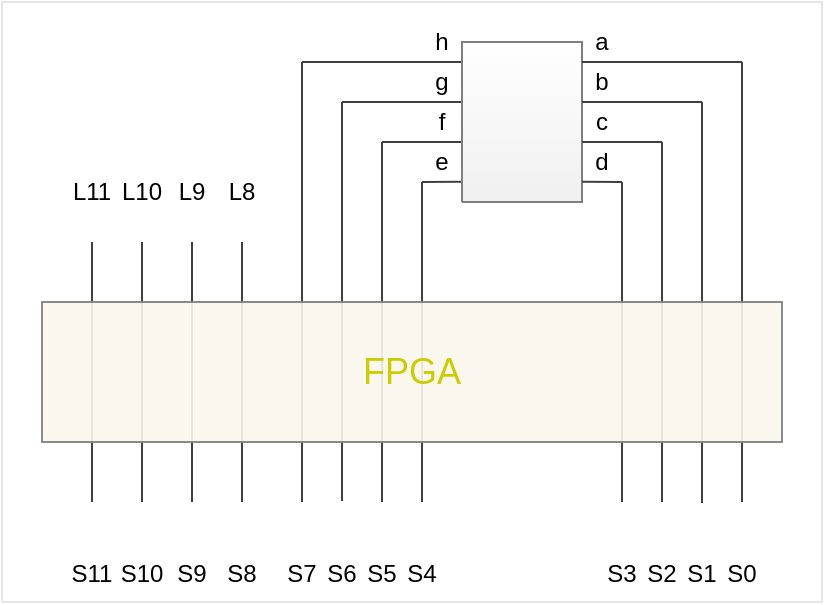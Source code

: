 <mxfile version="20.8.16" type="device"><diagram id="8mEjcbHjGdJaZ5T62jCM" name="Page-1"><mxGraphModel dx="812" dy="475" grid="1" gridSize="10" guides="1" tooltips="1" connect="1" arrows="1" fold="1" page="1" pageScale="1" pageWidth="1169" pageHeight="827" math="0" shadow="0"><root><mxCell id="0"/><mxCell id="R0Ik6hgatOQ9bQxmz_JG-17" value="边界" parent="0"/><mxCell id="R0Ik6hgatOQ9bQxmz_JG-18" style="vsdxID=49;fillColor=none;gradientColor=none;shape=stencil(nZBLDoAgDERP0z3SIyjew0SURgSD+Lu9kMZoXLhwN9O+tukAlrNpJg1SzDH4QW/URgNYgZTkjA4UkwJUgGXng+6DX1zLfmoymdXo17xh5zmRJ6Q42BWCfc2oJfdAr+Yv+AP9Cb7OJ3H/2JG1HNGz/84klThPVCc=);strokeColor=#E6E6E6;points=[];labelBackgroundColor=none;rounded=0;html=1;whiteSpace=wrap;" parent="R0Ik6hgatOQ9bQxmz_JG-17" vertex="1"><mxGeometry x="10" y="10" width="410" height="300" as="geometry"/></mxCell><mxCell id="1" parent="0"/><mxCell id="d71OhHB_xA9opcj9rywB-22" style="vsdxID=17;edgeStyle=none;startArrow=none;endArrow=none;startSize=5;endSize=5;strokeColor=#404040;spacingTop=-1;spacingBottom=-1;spacingLeft=-1;spacingRight=-1;verticalAlign=middle;html=1;labelBackgroundColor=#ffffff;rounded=0;" parent="1" edge="1"><mxGeometry relative="1" as="geometry"><mxPoint as="offset"/><Array as="points"/><mxPoint x="160" y="40" as="sourcePoint"/><mxPoint x="240" y="40" as="targetPoint"/></mxGeometry></mxCell><mxCell id="d71OhHB_xA9opcj9rywB-23" style="vsdxID=19;edgeStyle=none;startArrow=none;endArrow=none;startSize=5;endSize=5;strokeColor=#404040;spacingTop=-1;spacingBottom=-1;spacingLeft=-1;spacingRight=-1;verticalAlign=middle;html=1;labelBackgroundColor=#ffffff;rounded=0;" parent="1" edge="1"><mxGeometry relative="1" as="geometry"><mxPoint as="offset"/><Array as="points"/><mxPoint x="180" y="60" as="sourcePoint"/><mxPoint x="240" y="60" as="targetPoint"/></mxGeometry></mxCell><mxCell id="d71OhHB_xA9opcj9rywB-24" style="vsdxID=21;edgeStyle=none;startArrow=none;endArrow=none;startSize=5;endSize=5;strokeColor=#404040;spacingTop=-1;spacingBottom=-1;spacingLeft=-1;spacingRight=-1;verticalAlign=middle;html=1;labelBackgroundColor=#ffffff;rounded=0;" parent="1" edge="1"><mxGeometry relative="1" as="geometry"><mxPoint as="offset"/><Array as="points"/><mxPoint x="200" y="80" as="sourcePoint"/><mxPoint x="240" y="80" as="targetPoint"/></mxGeometry></mxCell><mxCell id="d71OhHB_xA9opcj9rywB-25" style="vsdxID=23;edgeStyle=none;startArrow=none;endArrow=none;startSize=5;endSize=5;strokeColor=#404040;spacingTop=-1;spacingBottom=-1;spacingLeft=-1;spacingRight=-1;verticalAlign=middle;html=1;labelBackgroundColor=#ffffff;rounded=0;" parent="1" edge="1"><mxGeometry relative="1" as="geometry"><mxPoint as="offset"/><Array as="points"/><mxPoint x="220" y="100" as="sourcePoint"/><mxPoint x="240" y="99.84" as="targetPoint"/></mxGeometry></mxCell><mxCell id="d71OhHB_xA9opcj9rywB-26" value="&lt;div style=&quot;font-size: 1px&quot;&gt;&lt;/div&gt;" style="verticalAlign=middle;align=center;vsdxID=15;fillColor=#f0f0f0;gradientColor=#ffffff;gradientDirection=north;shape=stencil(nZBLDoAgDERP0z3SIyjew0SURgSD+Lu9kMZoXLhwN9O+tukAlrNpJg1SzDH4QW/URgNYgZTkjA4UkwJUgGXng+6DX1zLfmoymdXo17xh5zmRJ6Q42BWCfc2oJfdAr+Yv+AP9Cb7OJ3H/2JG1HNGz/84klThPVCc=);strokeColor=#7f7f7f;spacingTop=-1;spacingBottom=-1;spacingLeft=-1;spacingRight=-1;points=[[1,0.5,0],[0.5,0.5,0],[0.5,0,0]];labelBackgroundColor=none;rounded=0;html=1;whiteSpace=wrap;" parent="1" vertex="1"><mxGeometry x="240" y="30" width="60" height="80" as="geometry"/></mxCell><mxCell id="d71OhHB_xA9opcj9rywB-27" style="vsdxID=51;edgeStyle=none;startArrow=none;endArrow=none;startSize=5;endSize=5;strokeColor=#404040;spacingTop=-1;spacingBottom=-1;spacingLeft=-1;spacingRight=-1;verticalAlign=middle;html=1;labelBackgroundColor=#ffffff;rounded=0;entryX=0.943;entryY=0.002;entryDx=0;entryDy=0;entryPerimeter=0;" parent="1" edge="1"><mxGeometry relative="1" as="geometry"><Array as="points"/><mxPoint x="380" y="40" as="sourcePoint"/><mxPoint x="380" y="160.0" as="targetPoint"/></mxGeometry></mxCell><mxCell id="d71OhHB_xA9opcj9rywB-28" style="vsdxID=54;edgeStyle=none;startArrow=none;endArrow=none;startSize=5;endSize=5;strokeColor=#404040;spacingTop=-1;spacingBottom=-1;spacingLeft=-1;spacingRight=-1;verticalAlign=middle;html=1;labelBackgroundColor=#ffffff;rounded=0;entryX=0.08;entryY=0.002;entryDx=0;entryDy=0;entryPerimeter=0;" parent="1" edge="1"><mxGeometry relative="1" as="geometry"><Array as="points"/><mxPoint x="160" y="40" as="sourcePoint"/><mxPoint x="160" y="160" as="targetPoint"/></mxGeometry></mxCell><mxCell id="d71OhHB_xA9opcj9rywB-29" style="vsdxID=55;edgeStyle=none;startArrow=none;endArrow=none;startSize=5;endSize=5;strokeColor=#404040;spacingTop=-1;spacingBottom=-1;spacingLeft=-1;spacingRight=-1;verticalAlign=middle;html=1;labelBackgroundColor=#ffffff;rounded=0;entryX=0.157;entryY=0.004;entryDx=0;entryDy=0;entryPerimeter=0;" parent="1" edge="1"><mxGeometry relative="1" as="geometry"><Array as="points"/><mxPoint x="180" y="60" as="sourcePoint"/><mxPoint x="180" y="160" as="targetPoint"/></mxGeometry></mxCell><mxCell id="d71OhHB_xA9opcj9rywB-30" style="vsdxID=56;edgeStyle=none;startArrow=none;endArrow=none;startSize=5;endSize=5;strokeColor=#404040;spacingTop=-1;spacingBottom=-1;spacingLeft=-1;spacingRight=-1;verticalAlign=middle;html=1;labelBackgroundColor=#ffffff;rounded=0;entryX=0.233;entryY=-0.004;entryDx=0;entryDy=0;entryPerimeter=0;" parent="1" edge="1"><mxGeometry relative="1" as="geometry"><Array as="points"/><mxPoint x="200" y="80" as="sourcePoint"/><mxPoint x="200" y="160" as="targetPoint"/></mxGeometry></mxCell><mxCell id="d71OhHB_xA9opcj9rywB-31" style="vsdxID=57;edgeStyle=none;startArrow=none;endArrow=none;startSize=5;endSize=5;strokeColor=#404040;spacingTop=-1;spacingBottom=-1;spacingLeft=-1;spacingRight=-1;verticalAlign=middle;html=1;labelBackgroundColor=#ffffff;rounded=0;entryX=0.311;entryY=-0.006;entryDx=0;entryDy=0;entryPerimeter=0;" parent="1" edge="1"><mxGeometry relative="1" as="geometry"><Array as="points"/><mxPoint x="220" y="100" as="sourcePoint"/><mxPoint x="220" y="160" as="targetPoint"/></mxGeometry></mxCell><mxCell id="d71OhHB_xA9opcj9rywB-32" style="vsdxID=58;edgeStyle=none;startArrow=none;endArrow=none;startSize=5;endSize=5;strokeColor=#404040;spacingTop=-1;spacingBottom=-1;spacingLeft=-1;spacingRight=-1;verticalAlign=middle;html=1;labelBackgroundColor=#ffffff;rounded=0;entryX=0.834;entryY=-0.001;entryDx=0;entryDy=0;entryPerimeter=0;" parent="1" edge="1"><mxGeometry relative="1" as="geometry"><Array as="points"/><mxPoint x="340" y="80" as="sourcePoint"/><mxPoint x="340" y="160" as="targetPoint"/></mxGeometry></mxCell><mxCell id="d71OhHB_xA9opcj9rywB-33" style="vsdxID=59;edgeStyle=none;startArrow=none;endArrow=none;startSize=5;endSize=5;strokeColor=#404040;spacingTop=-1;spacingBottom=-1;spacingLeft=-1;spacingRight=-1;verticalAlign=middle;html=1;labelBackgroundColor=#ffffff;rounded=0;entryX=0.694;entryY=-0.003;entryDx=0;entryDy=0;entryPerimeter=0;" parent="1" edge="1"><mxGeometry relative="1" as="geometry"><Array as="points"/><mxPoint x="320" y="100" as="sourcePoint"/><mxPoint x="320" y="160" as="targetPoint"/></mxGeometry></mxCell><mxCell id="d71OhHB_xA9opcj9rywB-34" style="vsdxID=60;edgeStyle=none;startArrow=none;endArrow=none;startSize=5;endSize=5;strokeColor=#404040;spacingTop=-1;spacingBottom=-1;spacingLeft=-1;spacingRight=-1;verticalAlign=middle;html=1;labelBackgroundColor=#ffffff;rounded=0;entryX=0.889;entryY=-0.001;entryDx=0;entryDy=0;entryPerimeter=0;" parent="1" edge="1"><mxGeometry relative="1" as="geometry"><Array as="points"/><mxPoint x="360" y="60" as="sourcePoint"/><mxPoint x="360" y="160" as="targetPoint"/></mxGeometry></mxCell><mxCell id="d71OhHB_xA9opcj9rywB-35" style="vsdxID=31;edgeStyle=none;startArrow=none;endArrow=none;startSize=5;endSize=5;strokeColor=#404040;spacingTop=-1;spacingBottom=-1;spacingLeft=-1;spacingRight=-1;verticalAlign=middle;html=1;labelBackgroundColor=#ffffff;rounded=0;" parent="1" edge="1"><mxGeometry relative="1" as="geometry"><mxPoint as="offset"/><Array as="points"/><mxPoint x="300" y="40" as="sourcePoint"/><mxPoint x="380" y="40" as="targetPoint"/></mxGeometry></mxCell><mxCell id="d71OhHB_xA9opcj9rywB-36" style="vsdxID=33;edgeStyle=none;startArrow=none;endArrow=none;startSize=5;endSize=5;strokeColor=#404040;spacingTop=-1;spacingBottom=-1;spacingLeft=-1;spacingRight=-1;verticalAlign=middle;html=1;labelBackgroundColor=#ffffff;rounded=0;" parent="1" edge="1"><mxGeometry relative="1" as="geometry"><mxPoint as="offset"/><Array as="points"/><mxPoint x="300" y="60" as="sourcePoint"/><mxPoint x="360" y="60" as="targetPoint"/></mxGeometry></mxCell><mxCell id="d71OhHB_xA9opcj9rywB-37" style="vsdxID=35;edgeStyle=none;startArrow=none;endArrow=none;startSize=5;endSize=5;strokeColor=#404040;spacingTop=-1;spacingBottom=-1;spacingLeft=-1;spacingRight=-1;verticalAlign=middle;html=1;labelBackgroundColor=#ffffff;rounded=0;" parent="1" edge="1"><mxGeometry relative="1" as="geometry"><mxPoint as="offset"/><Array as="points"/><mxPoint x="300" y="80" as="sourcePoint"/><mxPoint x="340" y="80" as="targetPoint"/></mxGeometry></mxCell><mxCell id="d71OhHB_xA9opcj9rywB-38" style="vsdxID=37;edgeStyle=none;startArrow=none;endArrow=none;startSize=5;endSize=5;strokeColor=#404040;spacingTop=-1;spacingBottom=-1;spacingLeft=-1;spacingRight=-1;verticalAlign=middle;html=1;labelBackgroundColor=#ffffff;rounded=0;" parent="1" edge="1"><mxGeometry relative="1" as="geometry"><mxPoint as="offset"/><Array as="points"/><mxPoint x="300" y="99.84" as="sourcePoint"/><mxPoint x="320" y="100" as="targetPoint"/></mxGeometry></mxCell><mxCell id="PLf42wu9_qICUalYq4Eu-2" style="vsdxID=51;edgeStyle=none;startArrow=none;endArrow=none;startSize=5;endSize=5;strokeColor=#404040;spacingTop=-1;spacingBottom=-1;spacingLeft=-1;spacingRight=-1;verticalAlign=middle;html=1;labelBackgroundColor=#ffffff;rounded=0;" parent="1" edge="1"><mxGeometry relative="1" as="geometry"><Array as="points"/><mxPoint x="380" y="230" as="sourcePoint"/><mxPoint x="380" y="260" as="targetPoint"/></mxGeometry></mxCell><mxCell id="PLf42wu9_qICUalYq4Eu-3" style="vsdxID=54;edgeStyle=none;startArrow=none;endArrow=none;startSize=5;endSize=5;strokeColor=#404040;spacingTop=-1;spacingBottom=-1;spacingLeft=-1;spacingRight=-1;verticalAlign=middle;html=1;labelBackgroundColor=#ffffff;rounded=0;" parent="1" edge="1"><mxGeometry relative="1" as="geometry"><Array as="points"/><mxPoint x="160" y="230" as="sourcePoint"/><mxPoint x="160" y="260" as="targetPoint"/></mxGeometry></mxCell><mxCell id="PLf42wu9_qICUalYq4Eu-4" style="vsdxID=55;edgeStyle=none;startArrow=none;endArrow=none;startSize=5;endSize=5;strokeColor=#404040;spacingTop=-1;spacingBottom=-1;spacingLeft=-1;spacingRight=-1;verticalAlign=middle;html=1;labelBackgroundColor=#ffffff;rounded=0;" parent="1" edge="1"><mxGeometry relative="1" as="geometry"><Array as="points"/><mxPoint x="180" y="230" as="sourcePoint"/><mxPoint x="180" y="259.5" as="targetPoint"/></mxGeometry></mxCell><mxCell id="PLf42wu9_qICUalYq4Eu-5" style="vsdxID=56;edgeStyle=none;startArrow=none;endArrow=none;startSize=5;endSize=5;strokeColor=#404040;spacingTop=-1;spacingBottom=-1;spacingLeft=-1;spacingRight=-1;verticalAlign=middle;html=1;labelBackgroundColor=#ffffff;rounded=0;" parent="1" edge="1"><mxGeometry relative="1" as="geometry"><Array as="points"/><mxPoint x="200" y="230" as="sourcePoint"/><mxPoint x="200" y="260" as="targetPoint"/></mxGeometry></mxCell><mxCell id="PLf42wu9_qICUalYq4Eu-6" style="vsdxID=57;edgeStyle=none;startArrow=none;endArrow=none;startSize=5;endSize=5;strokeColor=#404040;spacingTop=-1;spacingBottom=-1;spacingLeft=-1;spacingRight=-1;verticalAlign=middle;html=1;labelBackgroundColor=#ffffff;rounded=0;" parent="1" edge="1"><mxGeometry relative="1" as="geometry"><Array as="points"/><mxPoint x="220" y="230" as="sourcePoint"/><mxPoint x="220" y="260" as="targetPoint"/></mxGeometry></mxCell><mxCell id="PLf42wu9_qICUalYq4Eu-7" style="vsdxID=58;edgeStyle=none;startArrow=none;endArrow=none;startSize=5;endSize=5;strokeColor=#404040;spacingTop=-1;spacingBottom=-1;spacingLeft=-1;spacingRight=-1;verticalAlign=middle;html=1;labelBackgroundColor=#ffffff;rounded=0;" parent="1" edge="1"><mxGeometry relative="1" as="geometry"><Array as="points"/><mxPoint x="340" y="230" as="sourcePoint"/><mxPoint x="340" y="260" as="targetPoint"/></mxGeometry></mxCell><mxCell id="PLf42wu9_qICUalYq4Eu-8" style="vsdxID=59;edgeStyle=none;startArrow=none;endArrow=none;startSize=5;endSize=5;strokeColor=#404040;spacingTop=-1;spacingBottom=-1;spacingLeft=-1;spacingRight=-1;verticalAlign=middle;html=1;labelBackgroundColor=#ffffff;rounded=0;" parent="1" edge="1"><mxGeometry relative="1" as="geometry"><Array as="points"/><mxPoint x="320" y="230" as="sourcePoint"/><mxPoint x="320" y="260" as="targetPoint"/></mxGeometry></mxCell><mxCell id="PLf42wu9_qICUalYq4Eu-9" style="vsdxID=60;edgeStyle=none;startArrow=none;endArrow=none;startSize=5;endSize=5;strokeColor=#404040;spacingTop=-1;spacingBottom=-1;spacingLeft=-1;spacingRight=-1;verticalAlign=middle;html=1;labelBackgroundColor=#ffffff;rounded=0;" parent="1" edge="1"><mxGeometry relative="1" as="geometry"><Array as="points"/><mxPoint x="360" y="230" as="sourcePoint"/><mxPoint x="360" y="260.5" as="targetPoint"/></mxGeometry></mxCell><mxCell id="R0Ik6hgatOQ9bQxmz_JG-1" style="vsdxID=51;edgeStyle=none;startArrow=none;endArrow=none;startSize=5;endSize=5;strokeColor=#404040;spacingTop=-1;spacingBottom=-1;spacingLeft=-1;spacingRight=-1;verticalAlign=middle;html=1;labelBackgroundColor=#ffffff;rounded=0;" parent="1" edge="1"><mxGeometry relative="1" as="geometry"><Array as="points"/><mxPoint x="130" y="230" as="sourcePoint"/><mxPoint x="130" y="260" as="targetPoint"/></mxGeometry></mxCell><mxCell id="R0Ik6hgatOQ9bQxmz_JG-2" style="vsdxID=58;edgeStyle=none;startArrow=none;endArrow=none;startSize=5;endSize=5;strokeColor=#404040;spacingTop=-1;spacingBottom=-1;spacingLeft=-1;spacingRight=-1;verticalAlign=middle;html=1;labelBackgroundColor=#ffffff;rounded=0;" parent="1" edge="1"><mxGeometry relative="1" as="geometry"><Array as="points"/><mxPoint x="80" y="230" as="sourcePoint"/><mxPoint x="80" y="260" as="targetPoint"/></mxGeometry></mxCell><mxCell id="R0Ik6hgatOQ9bQxmz_JG-3" style="vsdxID=59;edgeStyle=none;startArrow=none;endArrow=none;startSize=5;endSize=5;strokeColor=#404040;spacingTop=-1;spacingBottom=-1;spacingLeft=-1;spacingRight=-1;verticalAlign=middle;html=1;labelBackgroundColor=#ffffff;rounded=0;" parent="1" edge="1"><mxGeometry relative="1" as="geometry"><Array as="points"/><mxPoint x="55" y="230" as="sourcePoint"/><mxPoint x="55" y="260" as="targetPoint"/></mxGeometry></mxCell><mxCell id="R0Ik6hgatOQ9bQxmz_JG-4" style="vsdxID=60;edgeStyle=none;startArrow=none;endArrow=none;startSize=5;endSize=5;strokeColor=#404040;spacingTop=-1;spacingBottom=-1;spacingLeft=-1;spacingRight=-1;verticalAlign=middle;html=1;labelBackgroundColor=#ffffff;rounded=0;" parent="1" edge="1"><mxGeometry relative="1" as="geometry"><Array as="points"/><mxPoint x="105" y="230" as="sourcePoint"/><mxPoint x="105" y="260" as="targetPoint"/></mxGeometry></mxCell><mxCell id="R0Ik6hgatOQ9bQxmz_JG-5" style="vsdxID=51;edgeStyle=none;startArrow=none;endArrow=none;startSize=5;endSize=5;strokeColor=#404040;spacingTop=-1;spacingBottom=-1;spacingLeft=-1;spacingRight=-1;verticalAlign=middle;html=1;labelBackgroundColor=#ffffff;rounded=0;" parent="1" edge="1"><mxGeometry relative="1" as="geometry"><Array as="points"/><mxPoint x="380" y="160" as="sourcePoint"/><mxPoint x="380" y="230" as="targetPoint"/></mxGeometry></mxCell><mxCell id="R0Ik6hgatOQ9bQxmz_JG-6" style="vsdxID=54;edgeStyle=none;startArrow=none;endArrow=none;startSize=5;endSize=5;strokeColor=#404040;spacingTop=-1;spacingBottom=-1;spacingLeft=-1;spacingRight=-1;verticalAlign=middle;html=1;labelBackgroundColor=#ffffff;rounded=0;" parent="1" edge="1"><mxGeometry relative="1" as="geometry"><Array as="points"/><mxPoint x="160" y="160" as="sourcePoint"/><mxPoint x="160" y="230" as="targetPoint"/></mxGeometry></mxCell><mxCell id="R0Ik6hgatOQ9bQxmz_JG-7" style="vsdxID=55;edgeStyle=none;startArrow=none;endArrow=none;startSize=5;endSize=5;strokeColor=#404040;spacingTop=-1;spacingBottom=-1;spacingLeft=-1;spacingRight=-1;verticalAlign=middle;html=1;labelBackgroundColor=#ffffff;rounded=0;" parent="1" edge="1"><mxGeometry relative="1" as="geometry"><Array as="points"/><mxPoint x="180" y="160" as="sourcePoint"/><mxPoint x="180" y="230" as="targetPoint"/></mxGeometry></mxCell><mxCell id="R0Ik6hgatOQ9bQxmz_JG-8" style="vsdxID=56;edgeStyle=none;startArrow=none;endArrow=none;startSize=5;endSize=5;strokeColor=#404040;spacingTop=-1;spacingBottom=-1;spacingLeft=-1;spacingRight=-1;verticalAlign=middle;html=1;labelBackgroundColor=#ffffff;rounded=0;" parent="1" edge="1"><mxGeometry relative="1" as="geometry"><Array as="points"/><mxPoint x="200" y="160" as="sourcePoint"/><mxPoint x="200" y="230" as="targetPoint"/></mxGeometry></mxCell><mxCell id="R0Ik6hgatOQ9bQxmz_JG-9" style="vsdxID=57;edgeStyle=none;startArrow=none;endArrow=none;startSize=5;endSize=5;strokeColor=#404040;spacingTop=-1;spacingBottom=-1;spacingLeft=-1;spacingRight=-1;verticalAlign=middle;html=1;labelBackgroundColor=#ffffff;rounded=0;" parent="1" edge="1"><mxGeometry relative="1" as="geometry"><Array as="points"/><mxPoint x="220" y="160" as="sourcePoint"/><mxPoint x="220" y="230" as="targetPoint"/></mxGeometry></mxCell><mxCell id="R0Ik6hgatOQ9bQxmz_JG-10" style="vsdxID=58;edgeStyle=none;startArrow=none;endArrow=none;startSize=5;endSize=5;strokeColor=#404040;spacingTop=-1;spacingBottom=-1;spacingLeft=-1;spacingRight=-1;verticalAlign=middle;html=1;labelBackgroundColor=#ffffff;rounded=0;" parent="1" edge="1"><mxGeometry relative="1" as="geometry"><Array as="points"/><mxPoint x="340" y="160" as="sourcePoint"/><mxPoint x="340" y="230" as="targetPoint"/></mxGeometry></mxCell><mxCell id="R0Ik6hgatOQ9bQxmz_JG-11" style="vsdxID=59;edgeStyle=none;startArrow=none;endArrow=none;startSize=5;endSize=5;strokeColor=#404040;spacingTop=-1;spacingBottom=-1;spacingLeft=-1;spacingRight=-1;verticalAlign=middle;html=1;labelBackgroundColor=#ffffff;rounded=0;" parent="1" edge="1"><mxGeometry relative="1" as="geometry"><Array as="points"/><mxPoint x="320" y="160" as="sourcePoint"/><mxPoint x="320" y="230" as="targetPoint"/></mxGeometry></mxCell><mxCell id="R0Ik6hgatOQ9bQxmz_JG-12" style="vsdxID=60;edgeStyle=none;startArrow=none;endArrow=none;startSize=5;endSize=5;strokeColor=#404040;spacingTop=-1;spacingBottom=-1;spacingLeft=-1;spacingRight=-1;verticalAlign=middle;html=1;labelBackgroundColor=#ffffff;rounded=0;" parent="1" edge="1"><mxGeometry relative="1" as="geometry"><Array as="points"/><mxPoint x="360" y="160" as="sourcePoint"/><mxPoint x="360" y="230" as="targetPoint"/></mxGeometry></mxCell><mxCell id="R0Ik6hgatOQ9bQxmz_JG-13" style="vsdxID=51;edgeStyle=none;startArrow=none;endArrow=none;startSize=5;endSize=5;strokeColor=#404040;spacingTop=-1;spacingBottom=-1;spacingLeft=-1;spacingRight=-1;verticalAlign=middle;html=1;labelBackgroundColor=#ffffff;rounded=0;" parent="1" edge="1"><mxGeometry relative="1" as="geometry"><Array as="points"/><mxPoint x="130" y="130" as="sourcePoint"/><mxPoint x="130" y="160" as="targetPoint"/></mxGeometry></mxCell><mxCell id="R0Ik6hgatOQ9bQxmz_JG-14" style="vsdxID=58;edgeStyle=none;startArrow=none;endArrow=none;startSize=5;endSize=5;strokeColor=#404040;spacingTop=-1;spacingBottom=-1;spacingLeft=-1;spacingRight=-1;verticalAlign=middle;html=1;labelBackgroundColor=#ffffff;rounded=0;" parent="1" edge="1"><mxGeometry relative="1" as="geometry"><Array as="points"/><mxPoint x="80" y="130" as="sourcePoint"/><mxPoint x="80" y="160" as="targetPoint"/></mxGeometry></mxCell><mxCell id="R0Ik6hgatOQ9bQxmz_JG-15" style="vsdxID=59;edgeStyle=none;startArrow=none;endArrow=none;startSize=5;endSize=5;strokeColor=#404040;spacingTop=-1;spacingBottom=-1;spacingLeft=-1;spacingRight=-1;verticalAlign=middle;html=1;labelBackgroundColor=#ffffff;rounded=0;" parent="1" edge="1"><mxGeometry relative="1" as="geometry"><Array as="points"/><mxPoint x="55" y="130" as="sourcePoint"/><mxPoint x="55" y="160" as="targetPoint"/></mxGeometry></mxCell><mxCell id="R0Ik6hgatOQ9bQxmz_JG-16" style="vsdxID=60;edgeStyle=none;startArrow=none;endArrow=none;startSize=5;endSize=5;strokeColor=#404040;spacingTop=-1;spacingBottom=-1;spacingLeft=-1;spacingRight=-1;verticalAlign=middle;html=1;labelBackgroundColor=#ffffff;rounded=0;" parent="1" edge="1"><mxGeometry relative="1" as="geometry"><Array as="points"/><mxPoint x="105" y="130" as="sourcePoint"/><mxPoint x="105" y="160" as="targetPoint"/></mxGeometry></mxCell><mxCell id="R0Ik6hgatOQ9bQxmz_JG-23" style="vsdxID=54;edgeStyle=none;startArrow=none;endArrow=none;startSize=5;endSize=5;strokeColor=#404040;spacingTop=-1;spacingBottom=-1;spacingLeft=-1;spacingRight=-1;verticalAlign=middle;html=1;labelBackgroundColor=#ffffff;rounded=0;" parent="1" edge="1"><mxGeometry relative="1" as="geometry"><Array as="points"/><mxPoint x="55" y="160" as="sourcePoint"/><mxPoint x="55" y="230" as="targetPoint"/></mxGeometry></mxCell><mxCell id="R0Ik6hgatOQ9bQxmz_JG-24" style="vsdxID=55;edgeStyle=none;startArrow=none;endArrow=none;startSize=5;endSize=5;strokeColor=#404040;spacingTop=-1;spacingBottom=-1;spacingLeft=-1;spacingRight=-1;verticalAlign=middle;html=1;labelBackgroundColor=#ffffff;rounded=0;" parent="1" edge="1"><mxGeometry relative="1" as="geometry"><Array as="points"/><mxPoint x="80" y="160" as="sourcePoint"/><mxPoint x="80" y="230" as="targetPoint"/></mxGeometry></mxCell><mxCell id="R0Ik6hgatOQ9bQxmz_JG-25" style="vsdxID=56;edgeStyle=none;startArrow=none;endArrow=none;startSize=5;endSize=5;strokeColor=#404040;spacingTop=-1;spacingBottom=-1;spacingLeft=-1;spacingRight=-1;verticalAlign=middle;html=1;labelBackgroundColor=#ffffff;rounded=0;" parent="1" edge="1"><mxGeometry relative="1" as="geometry"><Array as="points"/><mxPoint x="105" y="160" as="sourcePoint"/><mxPoint x="105" y="230" as="targetPoint"/></mxGeometry></mxCell><mxCell id="R0Ik6hgatOQ9bQxmz_JG-26" style="vsdxID=57;edgeStyle=none;startArrow=none;endArrow=none;startSize=5;endSize=5;strokeColor=#404040;spacingTop=-1;spacingBottom=-1;spacingLeft=-1;spacingRight=-1;verticalAlign=middle;html=1;labelBackgroundColor=#ffffff;rounded=0;" parent="1" edge="1"><mxGeometry relative="1" as="geometry"><Array as="points"/><mxPoint x="130" y="160" as="sourcePoint"/><mxPoint x="130" y="230" as="targetPoint"/></mxGeometry></mxCell><mxCell id="_CNr0JOnifpPkYsHTf6S-3" value="S0" style="text;strokeColor=none;align=center;fillColor=none;html=1;verticalAlign=middle;whiteSpace=wrap;rounded=0;" vertex="1" parent="1"><mxGeometry x="370" y="291" width="20" height="10" as="geometry"/></mxCell><mxCell id="_CNr0JOnifpPkYsHTf6S-4" value="S1" style="text;strokeColor=none;align=center;fillColor=none;html=1;verticalAlign=middle;whiteSpace=wrap;rounded=0;" vertex="1" parent="1"><mxGeometry x="350" y="291" width="20" height="10" as="geometry"/></mxCell><mxCell id="_CNr0JOnifpPkYsHTf6S-5" value="S2" style="text;strokeColor=none;align=center;fillColor=none;html=1;verticalAlign=middle;whiteSpace=wrap;rounded=0;" vertex="1" parent="1"><mxGeometry x="330" y="291" width="20" height="10" as="geometry"/></mxCell><mxCell id="_CNr0JOnifpPkYsHTf6S-6" value="S3" style="text;strokeColor=none;align=center;fillColor=none;html=1;verticalAlign=middle;whiteSpace=wrap;rounded=0;" vertex="1" parent="1"><mxGeometry x="310" y="291" width="20" height="10" as="geometry"/></mxCell><mxCell id="_CNr0JOnifpPkYsHTf6S-7" value="S4" style="text;strokeColor=none;align=center;fillColor=none;html=1;verticalAlign=middle;whiteSpace=wrap;rounded=0;" vertex="1" parent="1"><mxGeometry x="210" y="291" width="20" height="10" as="geometry"/></mxCell><mxCell id="_CNr0JOnifpPkYsHTf6S-8" value="S5" style="text;strokeColor=none;align=center;fillColor=none;html=1;verticalAlign=middle;whiteSpace=wrap;rounded=0;" vertex="1" parent="1"><mxGeometry x="190" y="291" width="20" height="10" as="geometry"/></mxCell><mxCell id="_CNr0JOnifpPkYsHTf6S-9" value="S6" style="text;strokeColor=none;align=center;fillColor=none;html=1;verticalAlign=middle;whiteSpace=wrap;rounded=0;" vertex="1" parent="1"><mxGeometry x="170" y="291" width="20" height="10" as="geometry"/></mxCell><mxCell id="_CNr0JOnifpPkYsHTf6S-10" value="S7" style="text;strokeColor=none;align=center;fillColor=none;html=1;verticalAlign=middle;whiteSpace=wrap;rounded=0;" vertex="1" parent="1"><mxGeometry x="150" y="291" width="20" height="10" as="geometry"/></mxCell><mxCell id="_CNr0JOnifpPkYsHTf6S-11" value="a" style="text;strokeColor=none;align=center;fillColor=none;html=1;verticalAlign=middle;whiteSpace=wrap;rounded=0;" vertex="1" parent="1"><mxGeometry x="300" y="20" width="20" height="20" as="geometry"/></mxCell><mxCell id="_CNr0JOnifpPkYsHTf6S-12" value="b" style="text;strokeColor=none;align=center;fillColor=none;html=1;verticalAlign=middle;whiteSpace=wrap;rounded=0;" vertex="1" parent="1"><mxGeometry x="300" y="40" width="20" height="20" as="geometry"/></mxCell><mxCell id="_CNr0JOnifpPkYsHTf6S-13" value="c" style="text;strokeColor=none;align=center;fillColor=none;html=1;verticalAlign=middle;whiteSpace=wrap;rounded=0;" vertex="1" parent="1"><mxGeometry x="300" y="60" width="20" height="20" as="geometry"/></mxCell><mxCell id="_CNr0JOnifpPkYsHTf6S-14" value="d" style="text;strokeColor=none;align=center;fillColor=none;html=1;verticalAlign=middle;whiteSpace=wrap;rounded=0;" vertex="1" parent="1"><mxGeometry x="300" y="80" width="20" height="20" as="geometry"/></mxCell><mxCell id="_CNr0JOnifpPkYsHTf6S-15" value="e" style="text;strokeColor=none;align=center;fillColor=none;html=1;verticalAlign=middle;whiteSpace=wrap;rounded=0;" vertex="1" parent="1"><mxGeometry x="220" y="80" width="20" height="20" as="geometry"/></mxCell><mxCell id="_CNr0JOnifpPkYsHTf6S-16" value="f" style="text;strokeColor=none;align=center;fillColor=none;html=1;verticalAlign=middle;whiteSpace=wrap;rounded=0;" vertex="1" parent="1"><mxGeometry x="220" y="60" width="20" height="20" as="geometry"/></mxCell><mxCell id="_CNr0JOnifpPkYsHTf6S-17" value="g" style="text;strokeColor=none;align=center;fillColor=none;html=1;verticalAlign=middle;whiteSpace=wrap;rounded=0;" vertex="1" parent="1"><mxGeometry x="220" y="40" width="20" height="20" as="geometry"/></mxCell><mxCell id="_CNr0JOnifpPkYsHTf6S-18" value="h" style="text;strokeColor=none;align=center;fillColor=none;html=1;verticalAlign=middle;whiteSpace=wrap;rounded=0;" vertex="1" parent="1"><mxGeometry x="220" y="20" width="20" height="20" as="geometry"/></mxCell><mxCell id="_CNr0JOnifpPkYsHTf6S-33" value="S8" style="text;strokeColor=none;align=center;fillColor=none;html=1;verticalAlign=middle;whiteSpace=wrap;rounded=0;" vertex="1" parent="1"><mxGeometry x="120" y="291" width="20" height="10" as="geometry"/></mxCell><mxCell id="_CNr0JOnifpPkYsHTf6S-34" value="S9" style="text;strokeColor=none;align=center;fillColor=none;html=1;verticalAlign=middle;whiteSpace=wrap;rounded=0;" vertex="1" parent="1"><mxGeometry x="95" y="291" width="20" height="10" as="geometry"/></mxCell><mxCell id="_CNr0JOnifpPkYsHTf6S-35" value="S10" style="text;strokeColor=none;align=center;fillColor=none;html=1;verticalAlign=middle;whiteSpace=wrap;rounded=0;" vertex="1" parent="1"><mxGeometry x="70" y="291" width="20" height="10" as="geometry"/></mxCell><mxCell id="_CNr0JOnifpPkYsHTf6S-36" value="S11" style="text;strokeColor=none;align=center;fillColor=none;html=1;verticalAlign=middle;whiteSpace=wrap;rounded=0;" vertex="1" parent="1"><mxGeometry x="45" y="291" width="20" height="10" as="geometry"/></mxCell><mxCell id="_CNr0JOnifpPkYsHTf6S-37" value="L8" style="text;strokeColor=none;align=center;fillColor=none;html=1;verticalAlign=middle;whiteSpace=wrap;rounded=0;" vertex="1" parent="1"><mxGeometry x="120" y="100" width="20" height="10" as="geometry"/></mxCell><mxCell id="_CNr0JOnifpPkYsHTf6S-38" value="L9" style="text;strokeColor=none;align=center;fillColor=none;html=1;verticalAlign=middle;whiteSpace=wrap;rounded=0;" vertex="1" parent="1"><mxGeometry x="95" y="100" width="20" height="10" as="geometry"/></mxCell><mxCell id="_CNr0JOnifpPkYsHTf6S-39" value="L10" style="text;strokeColor=none;align=center;fillColor=none;html=1;verticalAlign=middle;whiteSpace=wrap;rounded=0;" vertex="1" parent="1"><mxGeometry x="70" y="100" width="20" height="10" as="geometry"/></mxCell><mxCell id="_CNr0JOnifpPkYsHTf6S-40" value="L11" style="text;strokeColor=none;align=center;fillColor=none;html=1;verticalAlign=middle;whiteSpace=wrap;rounded=0;" vertex="1" parent="1"><mxGeometry x="45" y="100" width="20" height="10" as="geometry"/></mxCell><mxCell id="_CNr0JOnifpPkYsHTf6S-41" value="&lt;font style=&quot;font-size: 18px;&quot;&gt;FPGA&lt;/font&gt;" style="rounded=0;whiteSpace=wrap;html=1;fillColor=#f9f7ed;strokeColor=#7F7F7F;gradientDirection=south;fontColor=#CCCC00;opacity=90;" vertex="1" parent="1"><mxGeometry x="30" y="160" width="370" height="70" as="geometry"/></mxCell></root></mxGraphModel></diagram></mxfile>